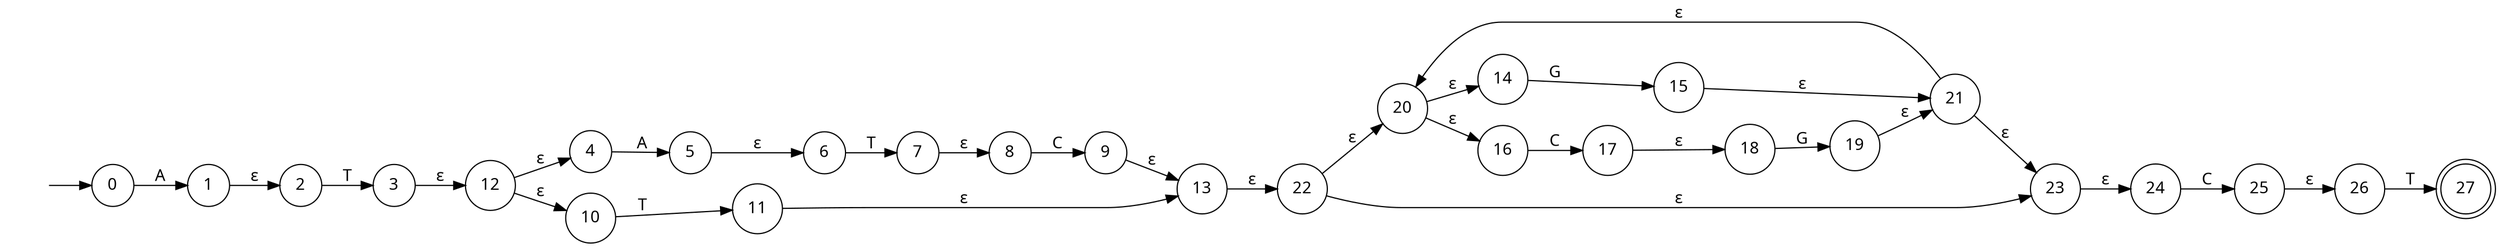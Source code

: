 digraph{
rankdir="LR";
fontname = "Microsoft YaHei";
node [shape = circle, fontname = "Microsoft YaHei"];
edge [fontname = "Microsoft YaHei"];
-1[style=invis];
27 [ shape = doublecircle ];
-1 -> 0;
26 -> 27[ label = "T" ];
25 -> 26[ label = <&epsilon;> ];
24 -> 25[ label = "C" ];
14 -> 15[ label = "G" ];
16 -> 17[ label = "C" ];
19 -> 21[ label = <&epsilon;> ];
18 -> 19[ label = "G" ];
17 -> 18[ label = <&epsilon;> ];
21 -> 20[ label = <&epsilon;> ];
21 -> 23[ label = <&epsilon;> ];
15 -> 21[ label = <&epsilon;> ];
20 -> 14[ label = <&epsilon;> ];
20 -> 16[ label = <&epsilon;> ];
23 -> 24[ label = <&epsilon;> ];
22 -> 20[ label = <&epsilon;> ];
22 -> 23[ label = <&epsilon;> ];
11 -> 13[ label = <&epsilon;> ];
13 -> 22[ label = <&epsilon;> ];
9 -> 13[ label = <&epsilon;> ];
8 -> 9[ label = "C" ];
7 -> 8[ label = <&epsilon;> ];
6 -> 7[ label = "T" ];
5 -> 6[ label = <&epsilon;> ];
4 -> 5[ label = "A" ];
10 -> 11[ label = "T" ];
12 -> 4[ label = <&epsilon;> ];
12 -> 10[ label = <&epsilon;> ];
3 -> 12[ label = <&epsilon;> ];
2 -> 3[ label = "T" ];
1 -> 2[ label = <&epsilon;> ];
0 -> 1[ label = "A" ];
}